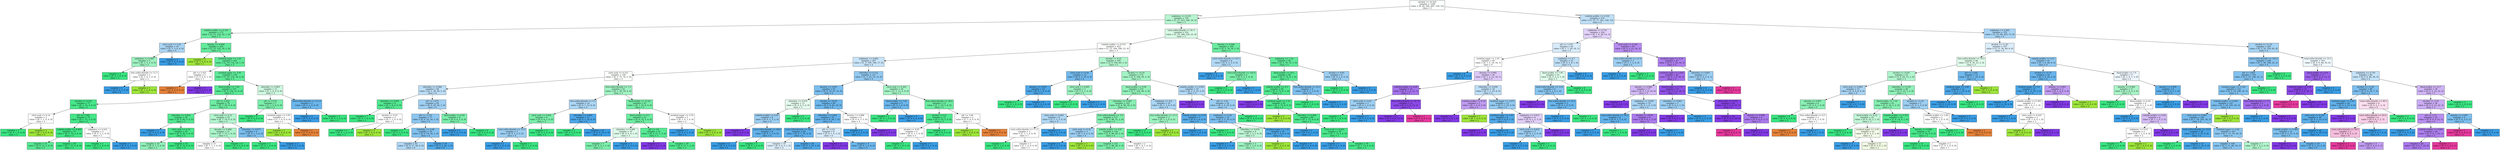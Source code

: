 digraph Tree {
node [shape=box, style="filled", color="black"] ;
0 [label="alcohol <= 10.525\nsamples = 1199\nvalue = [8, 42, 500, 487, 150, 12]\nclass = 3", fillcolor="#fbfffd"] ;
1 [label="sulphates <= 0.535\nsamples = 725\nvalue = [5, 27, 423, 246, 24, 0]\nclass = 3", fillcolor="#b6f5d0"] ;
0 -> 1 [labeldistance=2.5, labelangle=45, headlabel="True"] ;
2 [label="volatile.acidity <= 0.335\nsamples = 173\nvalue = [2, 13, 135, 22, 1, 0]\nclass = 3", fillcolor="#6beca1"] ;
1 -> 2 ;
3 [label="citric.acid <= 0.43\nsamples = 10\nvalue = [0, 1, 3, 6, 0, 0]\nclass = 4", fillcolor="#aad5f4"] ;
2 -> 3 ;
4 [label="sulphates <= 0.485\nsamples = 5\nvalue = [0, 1, 3, 1, 0, 0]\nclass = 3", fillcolor="#9cf2c0"] ;
3 -> 4 ;
5 [label="samples = 3\nvalue = [0, 0, 3, 0, 0, 0]\nclass = 3", fillcolor="#39e581"] ;
4 -> 5 ;
6 [label="free.sulfur.dioxide <= 11.5\nsamples = 2\nvalue = [0, 1, 0, 1, 0, 0]\nclass = 2", fillcolor="#ffffff"] ;
4 -> 6 ;
7 [label="samples = 1\nvalue = [0, 0, 0, 1, 0, 0]\nclass = 4", fillcolor="#399de5"] ;
6 -> 7 ;
8 [label="samples = 1\nvalue = [0, 1, 0, 0, 0, 0]\nclass = 2", fillcolor="#9de539"] ;
6 -> 8 ;
9 [label="samples = 5\nvalue = [0, 0, 0, 5, 0, 0]\nclass = 4", fillcolor="#399de5"] ;
3 -> 9 ;
10 [label="density <= 0.994\nsamples = 163\nvalue = [2, 12, 132, 16, 1, 0]\nclass = 3", fillcolor="#63ea9c"] ;
2 -> 10 ;
11 [label="samples = 2\nvalue = [0, 2, 0, 0, 0, 0]\nclass = 2", fillcolor="#9de539"] ;
10 -> 11 ;
12 [label="residual.sugar <= 1.25\nsamples = 161\nvalue = [2, 10, 132, 16, 1, 0]\nclass = 3", fillcolor="#61ea9a"] ;
10 -> 12 ;
13 [label="pH <= 3.355\nsamples = 2\nvalue = [1, 0, 0, 0, 1, 0]\nclass = 1", fillcolor="#ffffff"] ;
12 -> 13 ;
14 [label="samples = 1\nvalue = [1, 0, 0, 0, 0, 0]\nclass = 1", fillcolor="#e58139"] ;
13 -> 14 ;
15 [label="samples = 1\nvalue = [0, 0, 0, 0, 1, 0]\nclass = 5", fillcolor="#8139e5"] ;
13 -> 15 ;
16 [label="residual.sugar <= 3.95\nsamples = 159\nvalue = [1, 10, 132, 16, 0, 0]\nclass = 3", fillcolor="#5eea99"] ;
12 -> 16 ;
17 [label="fixed.acidity <= 7.95\nsamples = 147\nvalue = [0, 9, 126, 12, 0, 0]\nclass = 3", fillcolor="#58e995"] ;
16 -> 17 ;
18 [label="alcohol <= 9.125\nsamples = 77\nvalue = [0, 2, 72, 3, 0, 0]\nclass = 3", fillcolor="#46e78a"] ;
17 -> 18 ;
19 [label="citric.acid <= 0.14\nsamples = 2\nvalue = [0, 1, 1, 0, 0, 0]\nclass = 2", fillcolor="#ffffff"] ;
18 -> 19 ;
20 [label="samples = 1\nvalue = [0, 0, 1, 0, 0, 0]\nclass = 3", fillcolor="#39e581"] ;
19 -> 20 ;
21 [label="samples = 1\nvalue = [0, 1, 0, 0, 0, 0]\nclass = 2", fillcolor="#9de539"] ;
19 -> 21 ;
22 [label="pH <= 3.545\nsamples = 75\nvalue = [0, 1, 71, 3, 0, 0]\nclass = 3", fillcolor="#44e688"] ;
18 -> 22 ;
23 [label="volatile.acidity <= 0.495\nsamples = 73\nvalue = [0, 1, 70, 2, 0, 0]\nclass = 3", fillcolor="#41e686"] ;
22 -> 23 ;
24 [label="samples = 15\nvalue = [0, 0, 13, 2, 0, 0]\nclass = 3", fillcolor="#57e994"] ;
23 -> 24 ;
25 [label="samples = 58\nvalue = [0, 1, 57, 0, 0, 0]\nclass = 3", fillcolor="#3ce583"] ;
23 -> 25 ;
26 [label="sulphates <= 0.525\nsamples = 2\nvalue = [0, 0, 1, 1, 0, 0]\nclass = 3", fillcolor="#ffffff"] ;
22 -> 26 ;
27 [label="samples = 1\nvalue = [0, 0, 1, 0, 0, 0]\nclass = 3", fillcolor="#39e581"] ;
26 -> 27 ;
28 [label="samples = 1\nvalue = [0, 0, 0, 1, 0, 0]\nclass = 4", fillcolor="#399de5"] ;
26 -> 28 ;
29 [label="pH <= 3.255\nsamples = 70\nvalue = [0, 7, 54, 9, 0, 0]\nclass = 3", fillcolor="#6deca2"] ;
17 -> 29 ;
30 [label="chlorides <= 0.054\nsamples = 45\nvalue = [0, 0, 40, 5, 0, 0]\nclass = 3", fillcolor="#52e891"] ;
29 -> 30 ;
31 [label="samples = 2\nvalue = [0, 0, 0, 2, 0, 0]\nclass = 4", fillcolor="#399de5"] ;
30 -> 31 ;
32 [label="citric.acid <= 0.19\nsamples = 43\nvalue = [0, 0, 40, 3, 0, 0]\nclass = 3", fillcolor="#48e78a"] ;
30 -> 32 ;
33 [label="samples = 10\nvalue = [0, 0, 7, 3, 0, 0]\nclass = 3", fillcolor="#8ef0b7"] ;
32 -> 33 ;
34 [label="samples = 33\nvalue = [0, 0, 33, 0, 0, 0]\nclass = 3", fillcolor="#39e581"] ;
32 -> 34 ;
35 [label="citric.acid <= 0.31\nsamples = 25\nvalue = [0, 7, 14, 4, 0, 0]\nclass = 3", fillcolor="#b2f5ce"] ;
29 -> 35 ;
36 [label="density <= 0.998\nsamples = 21\nvalue = [0, 7, 13, 1, 0, 0]\nclass = 3", fillcolor="#aaf4c9"] ;
35 -> 36 ;
37 [label="samples = 15\nvalue = [0, 7, 7, 1, 0, 0]\nclass = 2", fillcolor="#ffffff"] ;
36 -> 37 ;
38 [label="samples = 6\nvalue = [0, 0, 6, 0, 0, 0]\nclass = 3", fillcolor="#39e581"] ;
36 -> 38 ;
39 [label="chlorides <= 0.077\nsamples = 4\nvalue = [0, 0, 1, 3, 0, 0]\nclass = 4", fillcolor="#7bbeee"] ;
35 -> 39 ;
40 [label="samples = 1\nvalue = [0, 0, 1, 0, 0, 0]\nclass = 3", fillcolor="#39e581"] ;
39 -> 40 ;
41 [label="samples = 3\nvalue = [0, 0, 0, 3, 0, 0]\nclass = 4", fillcolor="#399de5"] ;
39 -> 41 ;
42 [label="chlorides <= 0.093\nsamples = 12\nvalue = [1, 1, 6, 4, 0, 0]\nclass = 3", fillcolor="#cef8e0"] ;
16 -> 42 ;
43 [label="pH <= 3.375\nsamples = 7\nvalue = [1, 1, 5, 0, 0, 0]\nclass = 3", fillcolor="#7beeab"] ;
42 -> 43 ;
44 [label="samples = 5\nvalue = [0, 0, 5, 0, 0, 0]\nclass = 3", fillcolor="#39e581"] ;
43 -> 44 ;
45 [label="residual.sugar <= 5.05\nsamples = 2\nvalue = [1, 1, 0, 0, 0, 0]\nclass = 1", fillcolor="#ffffff"] ;
43 -> 45 ;
46 [label="samples = 1\nvalue = [0, 1, 0, 0, 0, 0]\nclass = 2", fillcolor="#9de539"] ;
45 -> 46 ;
47 [label="samples = 1\nvalue = [1, 0, 0, 0, 0, 0]\nclass = 1", fillcolor="#e58139"] ;
45 -> 47 ;
48 [label="total.sulfur.dioxide <= 111.0\nsamples = 5\nvalue = [0, 0, 1, 4, 0, 0]\nclass = 4", fillcolor="#6ab6ec"] ;
42 -> 48 ;
49 [label="samples = 4\nvalue = [0, 0, 0, 4, 0, 0]\nclass = 4", fillcolor="#399de5"] ;
48 -> 49 ;
50 [label="samples = 1\nvalue = [0, 0, 1, 0, 0, 0]\nclass = 3", fillcolor="#39e581"] ;
48 -> 50 ;
51 [label="total.sulfur.dioxide <= 81.5\nsamples = 552\nvalue = [3, 14, 288, 224, 23, 0]\nclass = 3", fillcolor="#d8fae6"] ;
1 -> 51 ;
52 [label="volatile.acidity <= 0.572\nsamples = 452\nvalue = [3, 12, 209, 206, 22, 0]\nclass = 3", fillcolor="#fdfffd"] ;
51 -> 52 ;
53 [label="sulphates <= 0.665\nsamples = 267\nvalue = [1, 3, 100, 146, 17, 0]\nclass = 4", fillcolor="#c8e4f8"] ;
52 -> 53 ;
54 [label="citric.acid <= 0.315\nsamples = 156\nvalue = [0, 2, 75, 74, 5, 0]\nclass = 3", fillcolor="#fdfffd"] ;
53 -> 54 ;
55 [label="chlorides <= 0.068\nsamples = 94\nvalue = [0, 1, 36, 56, 1, 0]\nclass = 4", fillcolor="#bbddf6"] ;
54 -> 55 ;
56 [label="chlorides <= 0.067\nsamples = 9\nvalue = [0, 1, 8, 0, 0, 0]\nclass = 3", fillcolor="#52e891"] ;
55 -> 56 ;
57 [label="samples = 7\nvalue = [0, 0, 7, 0, 0, 0]\nclass = 3", fillcolor="#39e581"] ;
56 -> 57 ;
58 [label="alcohol <= 9.55\nsamples = 2\nvalue = [0, 1, 1, 0, 0, 0]\nclass = 2", fillcolor="#ffffff"] ;
56 -> 58 ;
59 [label="samples = 1\nvalue = [0, 0, 1, 0, 0, 0]\nclass = 3", fillcolor="#39e581"] ;
58 -> 59 ;
60 [label="samples = 1\nvalue = [0, 1, 0, 0, 0, 0]\nclass = 2", fillcolor="#9de539"] ;
58 -> 60 ;
61 [label="pH <= 3.475\nsamples = 85\nvalue = [0, 0, 28, 56, 1, 0]\nclass = 4", fillcolor="#9ecff2"] ;
55 -> 61 ;
62 [label="pH <= 3.155\nsamples = 77\nvalue = [0, 0, 22, 54, 1, 0]\nclass = 4", fillcolor="#8cc6f0"] ;
61 -> 62 ;
63 [label="samples = 3\nvalue = [0, 0, 3, 0, 0, 0]\nclass = 3", fillcolor="#39e581"] ;
62 -> 63 ;
64 [label="chlorides <= 0.08\nsamples = 74\nvalue = [0, 0, 19, 54, 1, 0]\nclass = 4", fillcolor="#81c1ee"] ;
62 -> 64 ;
65 [label="samples = 45\nvalue = [0, 0, 17, 28, 0, 0]\nclass = 4", fillcolor="#b1d8f5"] ;
64 -> 65 ;
66 [label="samples = 29\nvalue = [0, 0, 2, 26, 1, 0]\nclass = 4", fillcolor="#4fa8e8"] ;
64 -> 66 ;
67 [label="fixed.acidity <= 6.45\nsamples = 8\nvalue = [0, 0, 6, 2, 0, 0]\nclass = 3", fillcolor="#7beeab"] ;
61 -> 67 ;
68 [label="samples = 2\nvalue = [0, 0, 0, 2, 0, 0]\nclass = 4", fillcolor="#399de5"] ;
67 -> 68 ;
69 [label="samples = 6\nvalue = [0, 0, 6, 0, 0, 0]\nclass = 3", fillcolor="#39e581"] ;
67 -> 69 ;
70 [label="free.sulfur.dioxide <= 7.5\nsamples = 62\nvalue = [0, 1, 39, 18, 4, 0]\nclass = 3", fillcolor="#a0f3c3"] ;
54 -> 70 ;
71 [label="free.sulfur.dioxide <= 5.5\nsamples = 19\nvalue = [0, 0, 7, 12, 0, 0]\nclass = 4", fillcolor="#acd6f4"] ;
70 -> 71 ;
72 [label="citric.acid <= 0.465\nsamples = 8\nvalue = [0, 0, 6, 2, 0, 0]\nclass = 3", fillcolor="#7beeab"] ;
71 -> 72 ;
73 [label="total.sulfur.dioxide <= 12.5\nsamples = 3\nvalue = [0, 0, 1, 2, 0, 0]\nclass = 4", fillcolor="#9ccef2"] ;
72 -> 73 ;
74 [label="samples = 2\nvalue = [0, 0, 0, 2, 0, 0]\nclass = 4", fillcolor="#399de5"] ;
73 -> 74 ;
75 [label="samples = 1\nvalue = [0, 0, 1, 0, 0, 0]\nclass = 3", fillcolor="#39e581"] ;
73 -> 75 ;
76 [label="samples = 5\nvalue = [0, 0, 5, 0, 0, 0]\nclass = 3", fillcolor="#39e581"] ;
72 -> 76 ;
77 [label="chlorides <= 0.062\nsamples = 11\nvalue = [0, 0, 1, 10, 0, 0]\nclass = 4", fillcolor="#4da7e8"] ;
71 -> 77 ;
78 [label="samples = 1\nvalue = [0, 0, 1, 0, 0, 0]\nclass = 3", fillcolor="#39e581"] ;
77 -> 78 ;
79 [label="samples = 10\nvalue = [0, 0, 0, 10, 0, 0]\nclass = 4", fillcolor="#399de5"] ;
77 -> 79 ;
80 [label="fixed.acidity <= 12.45\nsamples = 43\nvalue = [0, 1, 32, 6, 4, 0]\nclass = 3", fillcolor="#74eda6"] ;
70 -> 80 ;
81 [label="fixed.acidity <= 8.3\nsamples = 41\nvalue = [0, 0, 32, 5, 4, 0]\nclass = 3", fillcolor="#6aeca0"] ;
80 -> 81 ;
82 [label="chlorides <= 0.089\nsamples = 10\nvalue = [0, 0, 5, 4, 1, 0]\nclass = 3", fillcolor="#defbea"] ;
81 -> 82 ;
83 [label="samples = 7\nvalue = [0, 0, 5, 1, 1, 0]\nclass = 3", fillcolor="#7beeab"] ;
82 -> 83 ;
84 [label="samples = 3\nvalue = [0, 0, 0, 3, 0, 0]\nclass = 4", fillcolor="#399de5"] ;
82 -> 84 ;
85 [label="pH <= 3.0\nsamples = 31\nvalue = [0, 0, 27, 1, 3, 0]\nclass = 3", fillcolor="#55e993"] ;
81 -> 85 ;
86 [label="samples = 1\nvalue = [0, 0, 0, 0, 1, 0]\nclass = 5", fillcolor="#8139e5"] ;
85 -> 86 ;
87 [label="samples = 30\nvalue = [0, 0, 27, 1, 2, 0]\nclass = 3", fillcolor="#4ee88e"] ;
85 -> 87 ;
88 [label="residual.sugar <= 3.35\nsamples = 2\nvalue = [0, 1, 0, 1, 0, 0]\nclass = 2", fillcolor="#ffffff"] ;
80 -> 88 ;
89 [label="samples = 1\nvalue = [0, 0, 0, 1, 0, 0]\nclass = 4", fillcolor="#399de5"] ;
88 -> 89 ;
90 [label="samples = 1\nvalue = [0, 1, 0, 0, 0, 0]\nclass = 2", fillcolor="#9de539"] ;
88 -> 90 ;
91 [label="chlorides <= 0.122\nsamples = 111\nvalue = [1, 1, 25, 72, 12, 0]\nclass = 4", fillcolor="#93c9f1"] ;
53 -> 91 ;
92 [label="density <= 0.997\nsamples = 93\nvalue = [0, 0, 14, 67, 12, 0]\nclass = 4", fillcolor="#7abdee"] ;
91 -> 92 ;
93 [label="chlorides <= 0.076\nsamples = 13\nvalue = [0, 0, 6, 5, 2, 0]\nclass = 3", fillcolor="#e6fcef"] ;
92 -> 93 ;
94 [label="volatile.acidity <= 0.41\nsamples = 8\nvalue = [0, 0, 1, 5, 2, 0]\nclass = 4", fillcolor="#9ccef2"] ;
93 -> 94 ;
95 [label="samples = 2\nvalue = [0, 0, 0, 0, 2, 0]\nclass = 5", fillcolor="#8139e5"] ;
94 -> 95 ;
96 [label="total.sulfur.dioxide <= 48.0\nsamples = 6\nvalue = [0, 0, 1, 5, 0, 0]\nclass = 4", fillcolor="#61b1ea"] ;
94 -> 96 ;
97 [label="samples = 5\nvalue = [0, 0, 0, 5, 0, 0]\nclass = 4", fillcolor="#399de5"] ;
96 -> 97 ;
98 [label="samples = 1\nvalue = [0, 0, 1, 0, 0, 0]\nclass = 3", fillcolor="#39e581"] ;
96 -> 98 ;
99 [label="samples = 5\nvalue = [0, 0, 5, 0, 0, 0]\nclass = 3", fillcolor="#39e581"] ;
93 -> 99 ;
100 [label="alcohol <= 10.45\nsamples = 80\nvalue = [0, 0, 8, 62, 10, 0]\nclass = 4", fillcolor="#6cb6ec"] ;
92 -> 100 ;
101 [label="chlorides <= 0.094\nsamples = 74\nvalue = [0, 0, 8, 59, 7, 0]\nclass = 4", fillcolor="#66b3eb"] ;
100 -> 101 ;
102 [label="total.sulfur.dioxide <= 16.5\nsamples = 66\nvalue = [0, 0, 7, 55, 4, 0]\nclass = 4", fillcolor="#5eafea"] ;
101 -> 102 ;
103 [label="samples = 10\nvalue = [0, 0, 4, 5, 1, 0]\nclass = 4", fillcolor="#deeffb"] ;
102 -> 103 ;
104 [label="samples = 56\nvalue = [0, 0, 3, 50, 3, 0]\nclass = 4", fillcolor="#4fa8e8"] ;
102 -> 104 ;
105 [label="pH <= 3.235\nsamples = 8\nvalue = [0, 0, 1, 4, 3, 0]\nclass = 4", fillcolor="#d7ebfa"] ;
101 -> 105 ;
106 [label="samples = 3\nvalue = [0, 0, 0, 0, 3, 0]\nclass = 5", fillcolor="#8139e5"] ;
105 -> 106 ;
107 [label="samples = 5\nvalue = [0, 0, 1, 4, 0, 0]\nclass = 4", fillcolor="#6ab6ec"] ;
105 -> 107 ;
108 [label="density <= 0.998\nsamples = 6\nvalue = [0, 0, 0, 3, 3, 0]\nclass = 4", fillcolor="#ffffff"] ;
100 -> 108 ;
109 [label="samples = 3\nvalue = [0, 0, 0, 3, 0, 0]\nclass = 4", fillcolor="#399de5"] ;
108 -> 109 ;
110 [label="samples = 3\nvalue = [0, 0, 0, 0, 3, 0]\nclass = 5", fillcolor="#8139e5"] ;
108 -> 110 ;
111 [label="citric.acid <= 0.305\nsamples = 18\nvalue = [1, 1, 11, 5, 0, 0]\nclass = 3", fillcolor="#a4f3c5"] ;
91 -> 111 ;
112 [label="fixed.acidity <= 7.45\nsamples = 5\nvalue = [0, 0, 1, 4, 0, 0]\nclass = 4", fillcolor="#6ab6ec"] ;
111 -> 112 ;
113 [label="samples = 1\nvalue = [0, 0, 1, 0, 0, 0]\nclass = 3", fillcolor="#39e581"] ;
112 -> 113 ;
114 [label="samples = 4\nvalue = [0, 0, 0, 4, 0, 0]\nclass = 4", fillcolor="#399de5"] ;
112 -> 114 ;
115 [label="free.sulfur.dioxide <= 28.0\nsamples = 13\nvalue = [1, 1, 10, 1, 0, 0]\nclass = 3", fillcolor="#6beca0"] ;
111 -> 115 ;
116 [label="alcohol <= 9.2\nsamples = 11\nvalue = [0, 0, 10, 1, 0, 0]\nclass = 3", fillcolor="#4de88e"] ;
115 -> 116 ;
117 [label="alcohol <= 9.05\nsamples = 2\nvalue = [0, 0, 1, 1, 0, 0]\nclass = 3", fillcolor="#ffffff"] ;
116 -> 117 ;
118 [label="samples = 1\nvalue = [0, 0, 1, 0, 0, 0]\nclass = 3", fillcolor="#39e581"] ;
117 -> 118 ;
119 [label="samples = 1\nvalue = [0, 0, 0, 1, 0, 0]\nclass = 4", fillcolor="#399de5"] ;
117 -> 119 ;
120 [label="samples = 9\nvalue = [0, 0, 9, 0, 0, 0]\nclass = 3", fillcolor="#39e581"] ;
116 -> 120 ;
121 [label="pH <= 3.06\nsamples = 2\nvalue = [1, 1, 0, 0, 0, 0]\nclass = 1", fillcolor="#ffffff"] ;
115 -> 121 ;
122 [label="samples = 1\nvalue = [0, 1, 0, 0, 0, 0]\nclass = 2", fillcolor="#9de539"] ;
121 -> 122 ;
123 [label="samples = 1\nvalue = [1, 0, 0, 0, 0, 0]\nclass = 1", fillcolor="#e58139"] ;
121 -> 123 ;
124 [label="alcohol <= 9.15\nsamples = 185\nvalue = [2, 9, 109, 60, 5, 0]\nclass = 3", fillcolor="#b1f5ce"] ;
52 -> 124 ;
125 [label="citric.acid <= 0.28\nsamples = 13\nvalue = [0, 0, 3, 10, 0, 0]\nclass = 4", fillcolor="#74baed"] ;
124 -> 125 ;
126 [label="density <= 0.997\nsamples = 10\nvalue = [0, 0, 1, 9, 0, 0]\nclass = 4", fillcolor="#4fa8e8"] ;
125 -> 126 ;
127 [label="samples = 1\nvalue = [0, 0, 1, 0, 0, 0]\nclass = 3", fillcolor="#39e581"] ;
126 -> 127 ;
128 [label="samples = 9\nvalue = [0, 0, 0, 9, 0, 0]\nclass = 4", fillcolor="#399de5"] ;
126 -> 128 ;
129 [label="citric.acid <= 0.645\nsamples = 3\nvalue = [0, 0, 2, 1, 0, 0]\nclass = 3", fillcolor="#9cf2c0"] ;
125 -> 129 ;
130 [label="samples = 2\nvalue = [0, 0, 2, 0, 0, 0]\nclass = 3", fillcolor="#39e581"] ;
129 -> 130 ;
131 [label="samples = 1\nvalue = [0, 0, 0, 1, 0, 0]\nclass = 4", fillcolor="#399de5"] ;
129 -> 131 ;
132 [label="alcohol <= 10.35\nsamples = 172\nvalue = [2, 9, 106, 50, 5, 0]\nclass = 3", fillcolor="#a4f3c5"] ;
124 -> 132 ;
133 [label="fixed.acidity <= 9.95\nsamples = 153\nvalue = [2, 7, 102, 40, 2, 0]\nclass = 3", fillcolor="#92f1ba"] ;
132 -> 133 ;
134 [label="chlorides <= 0.061\nsamples = 143\nvalue = [2, 6, 99, 34, 2, 0]\nclass = 3", fillcolor="#89efb4"] ;
133 -> 134 ;
135 [label="citric.acid <= 0.065\nsamples = 6\nvalue = [1, 1, 1, 3, 0, 0]\nclass = 4", fillcolor="#b0d8f5"] ;
134 -> 135 ;
136 [label="total.sulfur.dioxide <= 11.5\nsamples = 3\nvalue = [1, 1, 1, 0, 0, 0]\nclass = 1", fillcolor="#ffffff"] ;
135 -> 136 ;
137 [label="samples = 1\nvalue = [0, 0, 1, 0, 0, 0]\nclass = 3", fillcolor="#39e581"] ;
136 -> 137 ;
138 [label="samples = 2\nvalue = [1, 1, 0, 0, 0, 0]\nclass = 1", fillcolor="#ffffff"] ;
136 -> 138 ;
139 [label="samples = 3\nvalue = [0, 0, 0, 3, 0, 0]\nclass = 4", fillcolor="#399de5"] ;
135 -> 139 ;
140 [label="free.sulfur.dioxide <= 3.5\nsamples = 137\nvalue = [1, 5, 98, 31, 2, 0]\nclass = 3", fillcolor="#82efaf"] ;
134 -> 140 ;
141 [label="citric.acid <= 0.32\nsamples = 3\nvalue = [0, 1, 0, 2, 0, 0]\nclass = 4", fillcolor="#9ccef2"] ;
140 -> 141 ;
142 [label="samples = 2\nvalue = [0, 0, 0, 2, 0, 0]\nclass = 4", fillcolor="#399de5"] ;
141 -> 142 ;
143 [label="samples = 1\nvalue = [0, 1, 0, 0, 0, 0]\nclass = 2", fillcolor="#9de539"] ;
141 -> 143 ;
144 [label="volatile.acidity <= 0.97\nsamples = 134\nvalue = [1, 4, 98, 29, 2, 0]\nclass = 3", fillcolor="#7deeac"] ;
140 -> 144 ;
145 [label="samples = 132\nvalue = [1, 3, 98, 28, 2, 0]\nclass = 3", fillcolor="#7aeeaa"] ;
144 -> 145 ;
146 [label="samples = 2\nvalue = [0, 1, 0, 1, 0, 0]\nclass = 2", fillcolor="#ffffff"] ;
144 -> 146 ;
147 [label="sulphates <= 0.6\nsamples = 10\nvalue = [0, 1, 3, 6, 0, 0]\nclass = 4", fillcolor="#aad5f4"] ;
133 -> 147 ;
148 [label="free.sulfur.dioxide <= 11.5\nsamples = 3\nvalue = [0, 1, 2, 0, 0, 0]\nclass = 3", fillcolor="#9cf2c0"] ;
147 -> 148 ;
149 [label="samples = 2\nvalue = [0, 0, 2, 0, 0, 0]\nclass = 3", fillcolor="#39e581"] ;
148 -> 149 ;
150 [label="samples = 1\nvalue = [0, 1, 0, 0, 0, 0]\nclass = 2", fillcolor="#9de539"] ;
148 -> 150 ;
151 [label="volatile.acidity <= 0.78\nsamples = 7\nvalue = [0, 0, 1, 6, 0, 0]\nclass = 4", fillcolor="#5aade9"] ;
147 -> 151 ;
152 [label="samples = 6\nvalue = [0, 0, 0, 6, 0, 0]\nclass = 4", fillcolor="#399de5"] ;
151 -> 152 ;
153 [label="samples = 1\nvalue = [0, 0, 1, 0, 0, 0]\nclass = 3", fillcolor="#39e581"] ;
151 -> 153 ;
154 [label="volatile.acidity <= 0.595\nsamples = 19\nvalue = [0, 2, 4, 10, 3, 0]\nclass = 4", fillcolor="#b0d8f5"] ;
132 -> 154 ;
155 [label="samples = 3\nvalue = [0, 0, 0, 0, 3, 0]\nclass = 5", fillcolor="#8139e5"] ;
154 -> 155 ;
156 [label="pH <= 3.61\nsamples = 16\nvalue = [0, 2, 4, 10, 0, 0]\nclass = 4", fillcolor="#9ccef2"] ;
154 -> 156 ;
157 [label="sulphates <= 0.59\nsamples = 14\nvalue = [0, 2, 2, 10, 0, 0]\nclass = 4", fillcolor="#7bbeee"] ;
156 -> 157 ;
158 [label="chlorides <= 0.076\nsamples = 4\nvalue = [0, 1, 2, 1, 0, 0]\nclass = 3", fillcolor="#bdf6d5"] ;
157 -> 158 ;
159 [label="samples = 1\nvalue = [0, 0, 0, 1, 0, 0]\nclass = 4", fillcolor="#399de5"] ;
158 -> 159 ;
160 [label="samples = 3\nvalue = [0, 1, 2, 0, 0, 0]\nclass = 3", fillcolor="#9cf2c0"] ;
158 -> 160 ;
161 [label="residual.sugar <= 1.65\nsamples = 10\nvalue = [0, 1, 0, 9, 0, 0]\nclass = 4", fillcolor="#4fa8e8"] ;
157 -> 161 ;
162 [label="samples = 1\nvalue = [0, 1, 0, 0, 0, 0]\nclass = 2", fillcolor="#9de539"] ;
161 -> 162 ;
163 [label="samples = 9\nvalue = [0, 0, 0, 9, 0, 0]\nclass = 4", fillcolor="#399de5"] ;
161 -> 163 ;
164 [label="samples = 2\nvalue = [0, 0, 2, 0, 0, 0]\nclass = 3", fillcolor="#39e581"] ;
156 -> 164 ;
165 [label="density <= 0.996\nsamples = 100\nvalue = [0, 2, 79, 18, 1, 0]\nclass = 3", fillcolor="#6ceca1"] ;
51 -> 165 ;
166 [label="total.sulfur.dioxide <= 93.5\nsamples = 8\nvalue = [0, 0, 3, 5, 0, 0]\nclass = 4", fillcolor="#b0d8f5"] ;
165 -> 166 ;
167 [label="samples = 4\nvalue = [0, 0, 0, 4, 0, 0]\nclass = 4", fillcolor="#399de5"] ;
166 -> 167 ;
168 [label="total.sulfur.dioxide <= 102.0\nsamples = 4\nvalue = [0, 0, 3, 1, 0, 0]\nclass = 3", fillcolor="#7beeab"] ;
166 -> 168 ;
169 [label="samples = 3\nvalue = [0, 0, 3, 0, 0, 0]\nclass = 3", fillcolor="#39e581"] ;
168 -> 169 ;
170 [label="samples = 1\nvalue = [0, 0, 0, 1, 0, 0]\nclass = 4", fillcolor="#399de5"] ;
168 -> 170 ;
171 [label="sulphates <= 1.16\nsamples = 92\nvalue = [0, 2, 76, 13, 1, 0]\nclass = 3", fillcolor="#61ea9b"] ;
165 -> 171 ;
172 [label="fixed.acidity <= 10.1\nsamples = 86\nvalue = [0, 2, 74, 9, 1, 0]\nclass = 3", fillcolor="#58e995"] ;
171 -> 172 ;
173 [label="volatile.acidity <= 0.3\nsamples = 82\nvalue = [0, 2, 73, 6, 1, 0]\nclass = 3", fillcolor="#50e890"] ;
172 -> 173 ;
174 [label="samples = 1\nvalue = [0, 0, 0, 0, 1, 0]\nclass = 5", fillcolor="#8139e5"] ;
173 -> 174 ;
175 [label="residual.sugar <= 1.55\nsamples = 81\nvalue = [0, 2, 73, 6, 0, 0]\nclass = 3", fillcolor="#4ee88e"] ;
173 -> 175 ;
176 [label="samples = 1\nvalue = [0, 1, 0, 0, 0, 0]\nclass = 2", fillcolor="#9de539"] ;
175 -> 176 ;
177 [label="chlorides <= 0.068\nsamples = 80\nvalue = [0, 1, 73, 6, 0, 0]\nclass = 3", fillcolor="#4ce78d"] ;
175 -> 177 ;
178 [label="samples = 1\nvalue = [0, 0, 0, 1, 0, 0]\nclass = 4", fillcolor="#399de5"] ;
177 -> 178 ;
179 [label="citric.acid <= 0.025\nsamples = 79\nvalue = [0, 1, 73, 5, 0, 0]\nclass = 3", fillcolor="#49e78b"] ;
177 -> 179 ;
180 [label="samples = 1\nvalue = [0, 0, 0, 1, 0, 0]\nclass = 4", fillcolor="#399de5"] ;
179 -> 180 ;
181 [label="samples = 78\nvalue = [0, 1, 73, 4, 0, 0]\nclass = 3", fillcolor="#46e78a"] ;
179 -> 181 ;
182 [label="free.sulfur.dioxide <= 23.5\nsamples = 4\nvalue = [0, 0, 1, 3, 0, 0]\nclass = 4", fillcolor="#7bbeee"] ;
172 -> 182 ;
183 [label="samples = 1\nvalue = [0, 0, 1, 0, 0, 0]\nclass = 3", fillcolor="#39e581"] ;
182 -> 183 ;
184 [label="samples = 3\nvalue = [0, 0, 0, 3, 0, 0]\nclass = 4", fillcolor="#399de5"] ;
182 -> 184 ;
185 [label="alcohol <= 9.85\nsamples = 6\nvalue = [0, 0, 2, 4, 0, 0]\nclass = 4", fillcolor="#9ccef2"] ;
171 -> 185 ;
186 [label="samples = 2\nvalue = [0, 0, 2, 0, 0, 0]\nclass = 3", fillcolor="#39e581"] ;
185 -> 186 ;
187 [label="samples = 4\nvalue = [0, 0, 0, 4, 0, 0]\nclass = 4", fillcolor="#399de5"] ;
185 -> 187 ;
188 [label="volatile.acidity <= 0.335\nsamples = 474\nvalue = [3, 15, 77, 241, 126, 12]\nclass = 4", fillcolor="#bedff6"] ;
0 -> 188 [labeldistance=2.5, labelangle=-45, headlabel="False"] ;
189 [label="sulphates <= 0.735\nsamples = 104\nvalue = [0, 1, 9, 38, 53, 3]\nclass = 5", fillcolor="#e2d2f9"] ;
188 -> 189 ;
190 [label="pH <= 3.335\nsamples = 54\nvalue = [0, 1, 7, 26, 19, 1]\nclass = 4", fillcolor="#d7ebfa"] ;
189 -> 190 ;
191 [label="residual.sugar <= 1.55\nsamples = 40\nvalue = [0, 1, 2, 18, 18, 1]\nclass = 4", fillcolor="#ffffff"] ;
190 -> 191 ;
192 [label="samples = 6\nvalue = [0, 0, 0, 6, 0, 0]\nclass = 4", fillcolor="#399de5"] ;
191 -> 192 ;
193 [label="density <= 0.995\nsamples = 34\nvalue = [0, 1, 2, 12, 18, 1]\nclass = 5", fillcolor="#ddc9f8"] ;
191 -> 193 ;
194 [label="volatile.acidity <= 0.24\nsamples = 16\nvalue = [0, 0, 1, 2, 12, 1]\nclass = 5", fillcolor="#a572ec"] ;
193 -> 194 ;
195 [label="citric.acid <= 0.41\nsamples = 3\nvalue = [0, 0, 1, 2, 0, 0]\nclass = 4", fillcolor="#9ccef2"] ;
194 -> 195 ;
196 [label="samples = 1\nvalue = [0, 0, 1, 0, 0, 0]\nclass = 3", fillcolor="#39e581"] ;
195 -> 196 ;
197 [label="samples = 2\nvalue = [0, 0, 0, 2, 0, 0]\nclass = 4", fillcolor="#399de5"] ;
195 -> 197 ;
198 [label="free.sulfur.dioxide <= 39.75\nsamples = 13\nvalue = [0, 0, 0, 0, 12, 1]\nclass = 5", fillcolor="#8c49e7"] ;
194 -> 198 ;
199 [label="samples = 12\nvalue = [0, 0, 0, 0, 12, 0]\nclass = 5", fillcolor="#8139e5"] ;
198 -> 199 ;
200 [label="samples = 1\nvalue = [0, 0, 0, 0, 0, 1]\nclass = 6", fillcolor="#e5399d"] ;
198 -> 200 ;
201 [label="chlorides <= 0.058\nsamples = 18\nvalue = [0, 1, 1, 10, 6, 0]\nclass = 4", fillcolor="#bddef6"] ;
193 -> 201 ;
202 [label="volatile.acidity <= 0.32\nsamples = 3\nvalue = [0, 1, 0, 0, 2, 0]\nclass = 5", fillcolor="#c09cf2"] ;
201 -> 202 ;
203 [label="samples = 2\nvalue = [0, 0, 0, 0, 2, 0]\nclass = 5", fillcolor="#8139e5"] ;
202 -> 203 ;
204 [label="samples = 1\nvalue = [0, 1, 0, 0, 0, 0]\nclass = 2", fillcolor="#9de539"] ;
202 -> 204 ;
205 [label="residual.sugar <= 2.475\nsamples = 15\nvalue = [0, 0, 1, 10, 4, 0]\nclass = 4", fillcolor="#93caf1"] ;
201 -> 205 ;
206 [label="residual.sugar <= 1.65\nsamples = 9\nvalue = [0, 0, 0, 8, 1, 0]\nclass = 4", fillcolor="#52a9e8"] ;
205 -> 206 ;
207 [label="samples = 1\nvalue = [0, 0, 0, 0, 1, 0]\nclass = 5", fillcolor="#8139e5"] ;
206 -> 207 ;
208 [label="samples = 8\nvalue = [0, 0, 0, 8, 0, 0]\nclass = 4", fillcolor="#399de5"] ;
206 -> 208 ;
209 [label="sulphates <= 0.615\nsamples = 6\nvalue = [0, 0, 1, 2, 3, 0]\nclass = 5", fillcolor="#e0cef8"] ;
205 -> 209 ;
210 [label="citric.acid <= 0.635\nsamples = 3\nvalue = [0, 0, 1, 2, 0, 0]\nclass = 4", fillcolor="#9ccef2"] ;
209 -> 210 ;
211 [label="samples = 2\nvalue = [0, 0, 0, 2, 0, 0]\nclass = 4", fillcolor="#399de5"] ;
210 -> 211 ;
212 [label="samples = 1\nvalue = [0, 0, 1, 0, 0, 0]\nclass = 3", fillcolor="#39e581"] ;
210 -> 212 ;
213 [label="samples = 3\nvalue = [0, 0, 0, 0, 3, 0]\nclass = 5", fillcolor="#8139e5"] ;
209 -> 213 ;
214 [label="sulphates <= 0.7\nsamples = 14\nvalue = [0, 0, 5, 8, 1, 0]\nclass = 4", fillcolor="#bddef6"] ;
190 -> 214 ;
215 [label="fixed.acidity <= 7.95\nsamples = 10\nvalue = [0, 0, 5, 4, 1, 0]\nclass = 3", fillcolor="#defbea"] ;
214 -> 215 ;
216 [label="total.sulfur.dioxide <= 13.0\nsamples = 6\nvalue = [0, 0, 1, 4, 1, 0]\nclass = 4", fillcolor="#88c4ef"] ;
215 -> 216 ;
217 [label="samples = 1\nvalue = [0, 0, 0, 0, 1, 0]\nclass = 5", fillcolor="#8139e5"] ;
216 -> 217 ;
218 [label="free.sulfur.dioxide <= 19.5\nsamples = 5\nvalue = [0, 0, 1, 4, 0, 0]\nclass = 4", fillcolor="#6ab6ec"] ;
216 -> 218 ;
219 [label="samples = 4\nvalue = [0, 0, 0, 4, 0, 0]\nclass = 4", fillcolor="#399de5"] ;
218 -> 219 ;
220 [label="samples = 1\nvalue = [0, 0, 1, 0, 0, 0]\nclass = 3", fillcolor="#39e581"] ;
218 -> 220 ;
221 [label="samples = 4\nvalue = [0, 0, 4, 0, 0, 0]\nclass = 3", fillcolor="#39e581"] ;
215 -> 221 ;
222 [label="samples = 4\nvalue = [0, 0, 0, 4, 0, 0]\nclass = 4", fillcolor="#399de5"] ;
214 -> 222 ;
223 [label="citric.acid <= 0.295\nsamples = 50\nvalue = [0, 0, 2, 12, 34, 2]\nclass = 5", fillcolor="#b68cf0"] ;
189 -> 223 ;
224 [label="free.sulfur.dioxide <= 21.0\nsamples = 3\nvalue = [0, 0, 1, 2, 0, 0]\nclass = 4", fillcolor="#9ccef2"] ;
223 -> 224 ;
225 [label="samples = 2\nvalue = [0, 0, 0, 2, 0, 0]\nclass = 4", fillcolor="#399de5"] ;
224 -> 225 ;
226 [label="samples = 1\nvalue = [0, 0, 1, 0, 0, 0]\nclass = 3", fillcolor="#39e581"] ;
224 -> 226 ;
227 [label="residual.sugar <= 4.25\nsamples = 47\nvalue = [0, 0, 1, 10, 34, 2]\nclass = 5", fillcolor="#ad7fee"] ;
223 -> 227 ;
228 [label="residual.sugar <= 2.025\nsamples = 44\nvalue = [0, 0, 1, 8, 34, 1]\nclass = 5", fillcolor="#a470ec"] ;
227 -> 228 ;
229 [label="density <= 0.996\nsamples = 17\nvalue = [0, 0, 1, 6, 10, 0]\nclass = 5", fillcolor="#d1b7f6"] ;
228 -> 229 ;
230 [label="samples = 7\nvalue = [0, 0, 0, 0, 7, 0]\nclass = 5", fillcolor="#8139e5"] ;
229 -> 230 ;
231 [label="sulphates <= 0.945\nsamples = 10\nvalue = [0, 0, 1, 6, 3, 0]\nclass = 4", fillcolor="#aad5f4"] ;
229 -> 231 ;
232 [label="total.sulfur.dioxide <= 54.5\nsamples = 6\nvalue = [0, 0, 1, 5, 0, 0]\nclass = 4", fillcolor="#61b1ea"] ;
231 -> 232 ;
233 [label="samples = 5\nvalue = [0, 0, 0, 5, 0, 0]\nclass = 4", fillcolor="#399de5"] ;
232 -> 233 ;
234 [label="samples = 1\nvalue = [0, 0, 1, 0, 0, 0]\nclass = 3", fillcolor="#39e581"] ;
232 -> 234 ;
235 [label="alcohol <= 10.95\nsamples = 4\nvalue = [0, 0, 0, 1, 3, 0]\nclass = 5", fillcolor="#ab7bee"] ;
231 -> 235 ;
236 [label="samples = 3\nvalue = [0, 0, 0, 0, 3, 0]\nclass = 5", fillcolor="#8139e5"] ;
235 -> 236 ;
237 [label="samples = 1\nvalue = [0, 0, 0, 1, 0, 0]\nclass = 4", fillcolor="#399de5"] ;
235 -> 237 ;
238 [label="fixed.acidity <= 7.75\nsamples = 27\nvalue = [0, 0, 0, 2, 24, 1]\nclass = 5", fillcolor="#9051e8"] ;
228 -> 238 ;
239 [label="chlorides <= 0.063\nsamples = 3\nvalue = [0, 0, 0, 2, 1, 0]\nclass = 4", fillcolor="#9ccef2"] ;
238 -> 239 ;
240 [label="samples = 1\nvalue = [0, 0, 0, 0, 1, 0]\nclass = 5", fillcolor="#8139e5"] ;
239 -> 240 ;
241 [label="samples = 2\nvalue = [0, 0, 0, 2, 0, 0]\nclass = 4", fillcolor="#399de5"] ;
239 -> 241 ;
242 [label="citric.acid <= 0.555\nsamples = 24\nvalue = [0, 0, 0, 0, 23, 1]\nclass = 5", fillcolor="#8642e6"] ;
238 -> 242 ;
243 [label="samples = 20\nvalue = [0, 0, 0, 0, 20, 0]\nclass = 5", fillcolor="#8139e5"] ;
242 -> 243 ;
244 [label="density <= 0.998\nsamples = 4\nvalue = [0, 0, 0, 0, 3, 1]\nclass = 5", fillcolor="#ab7bee"] ;
242 -> 244 ;
245 [label="samples = 1\nvalue = [0, 0, 0, 0, 0, 1]\nclass = 6", fillcolor="#e5399d"] ;
244 -> 245 ;
246 [label="samples = 3\nvalue = [0, 0, 0, 0, 3, 0]\nclass = 5", fillcolor="#8139e5"] ;
244 -> 246 ;
247 [label="chlorides <= 0.067\nsamples = 3\nvalue = [0, 0, 0, 2, 0, 1]\nclass = 4", fillcolor="#9ccef2"] ;
227 -> 247 ;
248 [label="samples = 2\nvalue = [0, 0, 0, 2, 0, 0]\nclass = 4", fillcolor="#399de5"] ;
247 -> 248 ;
249 [label="samples = 1\nvalue = [0, 0, 0, 0, 0, 1]\nclass = 6", fillcolor="#e5399d"] ;
247 -> 249 ;
250 [label="sulphates <= 0.585\nsamples = 370\nvalue = [3, 14, 68, 203, 73, 9]\nclass = 4", fillcolor="#a8d4f4"] ;
188 -> 250 ;
251 [label="alcohol <= 11.45\nsamples = 107\nvalue = [3, 11, 36, 49, 8, 0]\nclass = 4", fillcolor="#dbedfa"] ;
250 -> 251 ;
252 [label="free.sulfur.dioxide <= 16.5\nsamples = 66\nvalue = [3, 8, 30, 23, 2, 0]\nclass = 3", fillcolor="#dffbea"] ;
251 -> 252 ;
253 [label="alcohol <= 10.85\nsamples = 53\nvalue = [3, 6, 29, 13, 2, 0]\nclass = 3", fillcolor="#b0f5cd"] ;
252 -> 253 ;
254 [label="citric.acid <= 0.005\nsamples = 13\nvalue = [1, 0, 4, 8, 0, 0]\nclass = 4", fillcolor="#a7d3f3"] ;
253 -> 254 ;
255 [label="density <= 0.997\nsamples = 6\nvalue = [1, 0, 4, 1, 0, 0]\nclass = 3", fillcolor="#88efb3"] ;
254 -> 255 ;
256 [label="samples = 4\nvalue = [0, 0, 4, 0, 0, 0]\nclass = 3", fillcolor="#39e581"] ;
255 -> 256 ;
257 [label="free.sulfur.dioxide <= 9.5\nsamples = 2\nvalue = [1, 0, 0, 1, 0, 0]\nclass = 1", fillcolor="#ffffff"] ;
255 -> 257 ;
258 [label="samples = 1\nvalue = [1, 0, 0, 0, 0, 0]\nclass = 1", fillcolor="#e58139"] ;
257 -> 258 ;
259 [label="samples = 1\nvalue = [0, 0, 0, 1, 0, 0]\nclass = 4", fillcolor="#399de5"] ;
257 -> 259 ;
260 [label="samples = 7\nvalue = [0, 0, 0, 7, 0, 0]\nclass = 4", fillcolor="#399de5"] ;
254 -> 260 ;
261 [label="chlorides <= 0.105\nsamples = 40\nvalue = [2, 6, 25, 5, 2, 0]\nclass = 3", fillcolor="#90f0b9"] ;
253 -> 261 ;
262 [label="fixed.acidity <= 7.55\nsamples = 35\nvalue = [1, 6, 24, 2, 2, 0]\nclass = 3", fillcolor="#84efb1"] ;
261 -> 262 ;
263 [label="fixed.acidity <= 6.25\nsamples = 19\nvalue = [0, 6, 10, 2, 1, 0]\nclass = 3", fillcolor="#c2f7d8"] ;
262 -> 263 ;
264 [label="samples = 5\nvalue = [0, 0, 5, 0, 0, 0]\nclass = 3", fillcolor="#39e581"] ;
263 -> 264 ;
265 [label="residual.sugar <= 2.05\nsamples = 14\nvalue = [0, 6, 5, 2, 1, 0]\nclass = 2", fillcolor="#f4fce9"] ;
263 -> 265 ;
266 [label="samples = 2\nvalue = [0, 0, 0, 2, 0, 0]\nclass = 4", fillcolor="#399de5"] ;
265 -> 266 ;
267 [label="samples = 12\nvalue = [0, 6, 5, 0, 1, 0]\nclass = 2", fillcolor="#f1fbe3"] ;
265 -> 267 ;
268 [label="volatile.acidity <= 0.355\nsamples = 16\nvalue = [1, 0, 14, 0, 1, 0]\nclass = 3", fillcolor="#53e892"] ;
262 -> 268 ;
269 [label="samples = 1\nvalue = [0, 0, 0, 0, 1, 0]\nclass = 5", fillcolor="#8139e5"] ;
268 -> 269 ;
270 [label="density <= 0.999\nsamples = 15\nvalue = [1, 0, 14, 0, 0, 0]\nclass = 3", fillcolor="#47e78a"] ;
268 -> 270 ;
271 [label="samples = 13\nvalue = [0, 0, 13, 0, 0, 0]\nclass = 3", fillcolor="#39e581"] ;
270 -> 271 ;
272 [label="samples = 2\nvalue = [1, 0, 1, 0, 0, 0]\nclass = 1", fillcolor="#ffffff"] ;
270 -> 272 ;
273 [label="alcohol <= 11.05\nsamples = 5\nvalue = [1, 0, 1, 3, 0, 0]\nclass = 4", fillcolor="#9ccef2"] ;
261 -> 273 ;
274 [label="volatile.acidity <= 1.06\nsamples = 2\nvalue = [1, 0, 1, 0, 0, 0]\nclass = 1", fillcolor="#ffffff"] ;
273 -> 274 ;
275 [label="samples = 1\nvalue = [0, 0, 1, 0, 0, 0]\nclass = 3", fillcolor="#39e581"] ;
274 -> 275 ;
276 [label="samples = 1\nvalue = [1, 0, 0, 0, 0, 0]\nclass = 1", fillcolor="#e58139"] ;
274 -> 276 ;
277 [label="samples = 3\nvalue = [0, 0, 0, 3, 0, 0]\nclass = 4", fillcolor="#399de5"] ;
273 -> 277 ;
278 [label="pH <= 3.545\nsamples = 13\nvalue = [0, 2, 1, 10, 0, 0]\nclass = 4", fillcolor="#6fb8ec"] ;
252 -> 278 ;
279 [label="residual.sugar <= 2.65\nsamples = 11\nvalue = [0, 0, 1, 10, 0, 0]\nclass = 4", fillcolor="#4da7e8"] ;
278 -> 279 ;
280 [label="samples = 10\nvalue = [0, 0, 0, 10, 0, 0]\nclass = 4", fillcolor="#399de5"] ;
279 -> 280 ;
281 [label="samples = 1\nvalue = [0, 0, 1, 0, 0, 0]\nclass = 3", fillcolor="#39e581"] ;
279 -> 281 ;
282 [label="samples = 2\nvalue = [0, 2, 0, 0, 0, 0]\nclass = 2", fillcolor="#9de539"] ;
278 -> 282 ;
283 [label="volatile.acidity <= 0.57\nsamples = 41\nvalue = [0, 3, 6, 26, 6, 0]\nclass = 4", fillcolor="#8ec7f0"] ;
251 -> 283 ;
284 [label="alcohol <= 12.75\nsamples = 24\nvalue = [0, 2, 0, 19, 3, 0]\nclass = 4", fillcolor="#68b4eb"] ;
283 -> 284 ;
285 [label="residual.sugar <= 5.4\nsamples = 21\nvalue = [0, 1, 0, 19, 1, 0]\nclass = 4", fillcolor="#4da7e8"] ;
284 -> 285 ;
286 [label="samples = 18\nvalue = [0, 0, 0, 18, 0, 0]\nclass = 4", fillcolor="#399de5"] ;
285 -> 286 ;
287 [label="volatile.acidity <= 0.395\nsamples = 3\nvalue = [0, 1, 0, 1, 1, 0]\nclass = 2", fillcolor="#ffffff"] ;
285 -> 287 ;
288 [label="samples = 1\nvalue = [0, 0, 0, 1, 0, 0]\nclass = 4", fillcolor="#399de5"] ;
287 -> 288 ;
289 [label="citric.acid <= 0.425\nsamples = 2\nvalue = [0, 1, 0, 0, 1, 0]\nclass = 2", fillcolor="#ffffff"] ;
287 -> 289 ;
290 [label="samples = 1\nvalue = [0, 1, 0, 0, 0, 0]\nclass = 2", fillcolor="#9de539"] ;
289 -> 290 ;
291 [label="samples = 1\nvalue = [0, 0, 0, 0, 1, 0]\nclass = 5", fillcolor="#8139e5"] ;
289 -> 291 ;
292 [label="density <= 0.993\nsamples = 3\nvalue = [0, 1, 0, 0, 2, 0]\nclass = 5", fillcolor="#c09cf2"] ;
284 -> 292 ;
293 [label="samples = 2\nvalue = [0, 0, 0, 0, 2, 0]\nclass = 5", fillcolor="#8139e5"] ;
292 -> 293 ;
294 [label="samples = 1\nvalue = [0, 1, 0, 0, 0, 0]\nclass = 2", fillcolor="#9de539"] ;
292 -> 294 ;
295 [label="fixed.acidity <= 7.0\nsamples = 17\nvalue = [0, 1, 6, 7, 3, 0]\nclass = 4", fillcolor="#edf6fd"] ;
283 -> 295 ;
296 [label="density <= 0.994\nsamples = 11\nvalue = [0, 1, 6, 2, 2, 0]\nclass = 3", fillcolor="#a7f3c7"] ;
295 -> 296 ;
297 [label="samples = 5\nvalue = [0, 0, 5, 0, 0, 0]\nclass = 3", fillcolor="#39e581"] ;
296 -> 297 ;
298 [label="fixed.acidity <= 6.45\nsamples = 6\nvalue = [0, 1, 1, 2, 2, 0]\nclass = 4", fillcolor="#ffffff"] ;
296 -> 298 ;
299 [label="samples = 2\nvalue = [0, 0, 0, 2, 0, 0]\nclass = 4", fillcolor="#399de5"] ;
298 -> 299 ;
300 [label="volatile.acidity <= 0.82\nsamples = 4\nvalue = [0, 1, 1, 0, 2, 0]\nclass = 5", fillcolor="#d5bdf6"] ;
298 -> 300 ;
301 [label="sulphates <= 0.53\nsamples = 2\nvalue = [0, 1, 1, 0, 0, 0]\nclass = 2", fillcolor="#ffffff"] ;
300 -> 301 ;
302 [label="samples = 1\nvalue = [0, 0, 1, 0, 0, 0]\nclass = 3", fillcolor="#39e581"] ;
301 -> 302 ;
303 [label="samples = 1\nvalue = [0, 1, 0, 0, 0, 0]\nclass = 2", fillcolor="#9de539"] ;
301 -> 303 ;
304 [label="samples = 2\nvalue = [0, 0, 0, 0, 2, 0]\nclass = 5", fillcolor="#8139e5"] ;
300 -> 304 ;
305 [label="density <= 0.995\nsamples = 6\nvalue = [0, 0, 0, 5, 1, 0]\nclass = 4", fillcolor="#61b1ea"] ;
295 -> 305 ;
306 [label="samples = 5\nvalue = [0, 0, 0, 5, 0, 0]\nclass = 4", fillcolor="#399de5"] ;
305 -> 306 ;
307 [label="samples = 1\nvalue = [0, 0, 0, 0, 1, 0]\nclass = 5", fillcolor="#8139e5"] ;
305 -> 307 ;
308 [label="alcohol <= 11.55\nsamples = 263\nvalue = [0, 3, 32, 154, 65, 9]\nclass = 4", fillcolor="#a6d3f3"] ;
250 -> 308 ;
309 [label="total.sulfur.dioxide <= 102.5\nsamples = 160\nvalue = [0, 3, 26, 106, 22, 3]\nclass = 4", fillcolor="#89c4ef"] ;
308 -> 309 ;
310 [label="pH <= 3.605\nsamples = 155\nvalue = [0, 3, 21, 106, 22, 3]\nclass = 4", fillcolor="#82c1ef"] ;
309 -> 310 ;
311 [label="residual.sugar <= 5.325\nsamples = 152\nvalue = [0, 3, 18, 106, 22, 3]\nclass = 4", fillcolor="#7fc0ee"] ;
310 -> 311 ;
312 [label="volatile.acidity <= 0.905\nsamples = 147\nvalue = [0, 3, 18, 105, 18, 3]\nclass = 4", fillcolor="#79bded"] ;
311 -> 312 ;
313 [label="citric.acid <= 0.085\nsamples = 145\nvalue = [0, 1, 18, 105, 18, 3]\nclass = 4", fillcolor="#77bced"] ;
312 -> 313 ;
314 [label="total.sulfur.dioxide <= 13.0\nsamples = 38\nvalue = [0, 0, 3, 35, 0, 0]\nclass = 4", fillcolor="#4aa5e7"] ;
313 -> 314 ;
315 [label="samples = 1\nvalue = [0, 0, 1, 0, 0, 0]\nclass = 3", fillcolor="#39e581"] ;
314 -> 315 ;
316 [label="samples = 37\nvalue = [0, 0, 2, 35, 0, 0]\nclass = 4", fillcolor="#44a3e6"] ;
314 -> 316 ;
317 [label="residual.sugar <= 3.85\nsamples = 107\nvalue = [0, 1, 15, 70, 18, 3]\nclass = 4", fillcolor="#8bc6f0"] ;
313 -> 317 ;
318 [label="samples = 100\nvalue = [0, 0, 11, 68, 18, 3]\nclass = 4", fillcolor="#86c3ef"] ;
317 -> 318 ;
319 [label="samples = 7\nvalue = [0, 1, 4, 2, 0, 0]\nclass = 3", fillcolor="#b0f5cd"] ;
317 -> 319 ;
320 [label="samples = 2\nvalue = [0, 2, 0, 0, 0, 0]\nclass = 2", fillcolor="#9de539"] ;
312 -> 320 ;
321 [label="free.sulfur.dioxide <= 7.5\nsamples = 5\nvalue = [0, 0, 0, 1, 4, 0]\nclass = 5", fillcolor="#a06aec"] ;
311 -> 321 ;
322 [label="samples = 1\nvalue = [0, 0, 0, 1, 0, 0]\nclass = 4", fillcolor="#399de5"] ;
321 -> 322 ;
323 [label="samples = 4\nvalue = [0, 0, 0, 0, 4, 0]\nclass = 5", fillcolor="#8139e5"] ;
321 -> 323 ;
324 [label="samples = 3\nvalue = [0, 0, 3, 0, 0, 0]\nclass = 3", fillcolor="#39e581"] ;
310 -> 324 ;
325 [label="samples = 5\nvalue = [0, 0, 5, 0, 0, 0]\nclass = 3", fillcolor="#39e581"] ;
309 -> 325 ;
326 [label="total.sulfur.dioxide <= 15.5\nsamples = 103\nvalue = [0, 0, 6, 48, 43, 6]\nclass = 4", fillcolor="#eef7fd"] ;
308 -> 326 ;
327 [label="fixed.acidity <= 12.0\nsamples = 17\nvalue = [0, 0, 0, 2, 14, 1]\nclass = 5", fillcolor="#9a61ea"] ;
326 -> 327 ;
328 [label="residual.sugar <= 1.95\nsamples = 15\nvalue = [0, 0, 0, 0, 14, 1]\nclass = 5", fillcolor="#8a47e7"] ;
327 -> 328 ;
329 [label="samples = 1\nvalue = [0, 0, 0, 0, 0, 1]\nclass = 6", fillcolor="#e5399d"] ;
328 -> 329 ;
330 [label="samples = 14\nvalue = [0, 0, 0, 0, 14, 0]\nclass = 5", fillcolor="#8139e5"] ;
328 -> 330 ;
331 [label="samples = 2\nvalue = [0, 0, 0, 2, 0, 0]\nclass = 4", fillcolor="#399de5"] ;
327 -> 331 ;
332 [label="sulphates <= 0.745\nsamples = 86\nvalue = [0, 0, 6, 46, 29, 5]\nclass = 4", fillcolor="#c4e2f7"] ;
326 -> 332 ;
333 [label="alcohol <= 12.95\nsamples = 48\nvalue = [0, 0, 4, 34, 7, 3]\nclass = 4", fillcolor="#7dbeee"] ;
332 -> 333 ;
334 [label="residual.sugar <= 5.45\nsamples = 40\nvalue = [0, 0, 2, 33, 5, 0]\nclass = 4", fillcolor="#61b1ea"] ;
333 -> 334 ;
335 [label="citric.acid <= 0.295\nsamples = 39\nvalue = [0, 0, 2, 33, 4, 0]\nclass = 4", fillcolor="#5baee9"] ;
334 -> 335 ;
336 [label="volatile.acidity <= 0.485\nsamples = 21\nvalue = [0, 0, 2, 15, 4, 0]\nclass = 4", fillcolor="#7fc0ee"] ;
335 -> 336 ;
337 [label="samples = 2\nvalue = [0, 0, 0, 0, 2, 0]\nclass = 5", fillcolor="#8139e5"] ;
336 -> 337 ;
338 [label="samples = 19\nvalue = [0, 0, 2, 15, 2, 0]\nclass = 4", fillcolor="#68b4eb"] ;
336 -> 338 ;
339 [label="samples = 18\nvalue = [0, 0, 0, 18, 0, 0]\nclass = 4", fillcolor="#399de5"] ;
335 -> 339 ;
340 [label="samples = 1\nvalue = [0, 0, 0, 0, 1, 0]\nclass = 5", fillcolor="#8139e5"] ;
334 -> 340 ;
341 [label="total.sulfur.dioxide <= 89.5\nsamples = 8\nvalue = [0, 0, 2, 1, 2, 3]\nclass = 6", fillcolor="#fbdeef"] ;
333 -> 341 ;
342 [label="total.sulfur.dioxide <= 65.0\nsamples = 6\nvalue = [0, 0, 0, 1, 2, 3]\nclass = 6", fillcolor="#f8cee6"] ;
341 -> 342 ;
343 [label="total.sulfur.dioxide <= 28.5\nsamples = 5\nvalue = [0, 0, 0, 0, 2, 3]\nclass = 6", fillcolor="#f6bdde"] ;
342 -> 343 ;
344 [label="samples = 2\nvalue = [0, 0, 0, 0, 0, 2]\nclass = 6", fillcolor="#e5399d"] ;
343 -> 344 ;
345 [label="samples = 3\nvalue = [0, 0, 0, 0, 2, 1]\nclass = 5", fillcolor="#c09cf2"] ;
343 -> 345 ;
346 [label="samples = 1\nvalue = [0, 0, 0, 1, 0, 0]\nclass = 4", fillcolor="#399de5"] ;
342 -> 346 ;
347 [label="samples = 2\nvalue = [0, 0, 2, 0, 0, 0]\nclass = 3", fillcolor="#39e581"] ;
341 -> 347 ;
348 [label="fixed.acidity <= 12.7\nsamples = 38\nvalue = [0, 0, 2, 12, 22, 2]\nclass = 5", fillcolor="#cfb3f5"] ;
332 -> 348 ;
349 [label="alcohol <= 13.8\nsamples = 36\nvalue = [0, 0, 0, 12, 22, 2]\nclass = 5", fillcolor="#caacf4"] ;
348 -> 349 ;
350 [label="pH <= 3.13\nsamples = 32\nvalue = [0, 0, 0, 9, 22, 1]\nclass = 5", fillcolor="#b88ff0"] ;
349 -> 350 ;
351 [label="samples = 2\nvalue = [0, 0, 0, 2, 0, 0]\nclass = 4", fillcolor="#399de5"] ;
350 -> 351 ;
352 [label="volatile.acidity <= 0.843\nsamples = 30\nvalue = [0, 0, 0, 7, 22, 1]\nclass = 5", fillcolor="#ad7eee"] ;
350 -> 352 ;
353 [label="samples = 29\nvalue = [0, 0, 0, 7, 22, 0]\nclass = 5", fillcolor="#a978ed"] ;
352 -> 353 ;
354 [label="samples = 1\nvalue = [0, 0, 0, 0, 0, 1]\nclass = 6", fillcolor="#e5399d"] ;
352 -> 354 ;
355 [label="density <= 0.991\nsamples = 4\nvalue = [0, 0, 0, 3, 0, 1]\nclass = 4", fillcolor="#7bbeee"] ;
349 -> 355 ;
356 [label="samples = 1\nvalue = [0, 0, 0, 0, 0, 1]\nclass = 6", fillcolor="#e5399d"] ;
355 -> 356 ;
357 [label="samples = 3\nvalue = [0, 0, 0, 3, 0, 0]\nclass = 4", fillcolor="#399de5"] ;
355 -> 357 ;
358 [label="samples = 2\nvalue = [0, 0, 2, 0, 0, 0]\nclass = 3", fillcolor="#39e581"] ;
348 -> 358 ;
}